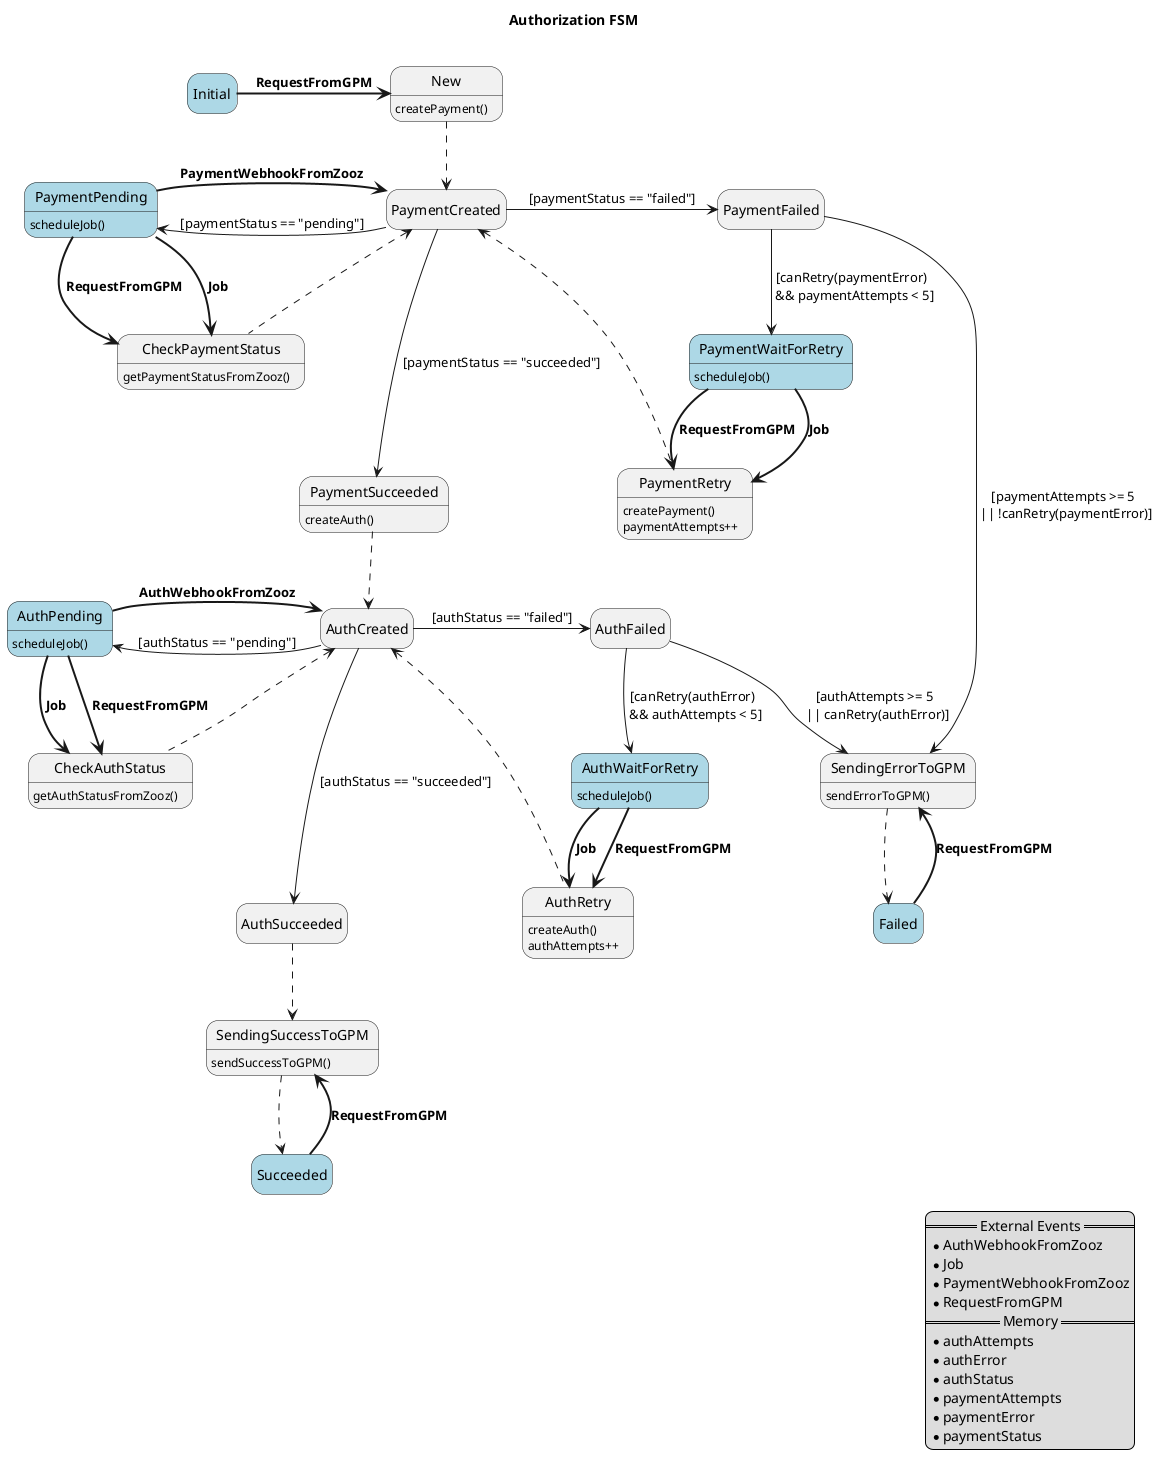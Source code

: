 @startuml
hide empty description

title Authorization FSM\n

legend right
  == External Events ==
  * AuthWebhookFromZooz
  * Job
  * PaymentWebhookFromZooz
  * RequestFromGPM
  == Memory ==
  * authAttempts
  * authError
  * authStatus
  * paymentAttempts
  * paymentError
  * paymentStatus
end legend

skinparam StateBackgroundColor<<Permanent>> LightBlue

state Initial             <<Permanent>>
state New                               : createPayment()
state PaymentCreated
state PaymentSucceeded                  : createAuth()
state PaymentPending      <<Permanent>> : scheduleJob()
state PaymentFailed
state PaymentWaitForRetry <<Permanent>> : scheduleJob()
state CheckPaymentStatus                : getPaymentStatusFromZooz()
state PaymentRetry                      : createPayment() \npaymentAttempts++
state AuthCreated
state AuthSucceeded
state AuthPending         <<Permanent>> : scheduleJob()
state AuthFailed
state AuthWaitForRetry    <<Permanent>> : scheduleJob()
state CheckAuthStatus                   : getAuthStatusFromZooz()
state AuthRetry                         : createAuth() \nauthAttempts++
state SendingSuccessToGPM               : sendSuccessToGPM()
state Succeeded           <<Permanent>>
state SendingErrorToGPM                 : sendErrorToGPM()
state Failed              <<Permanent>>


Initial             -right[bold]->   New                 : **RequestFromGPM**
New                 -[dashed]->      PaymentCreated

PaymentCreated      -left->          PaymentPending      : [paymentStatus == "pending"]
PaymentCreated      -left[hidden]->  PaymentPending      : xxxxxxxxxxxxxxxxxxxxxxxxxxxx
PaymentPending      -[bold]->        CheckPaymentStatus  : **Job**
PaymentPending      -[bold]->        CheckPaymentStatus  : **RequestFromGPM**
PaymentPending      -right[bold]->   PaymentCreated      : **PaymentWebhookFromZooz**
CheckPaymentStatus  -up[dashed]->    PaymentCreated

PaymentCreated      -right->         PaymentFailed       : [paymentStatus == "failed"]
PaymentFailed       -->              PaymentWaitForRetry : [canRetry(paymentError) \n && paymentAttempts < 5]
PaymentWaitForRetry -[bold]->        PaymentRetry        : **Job**
PaymentWaitForRetry -[bold]->        PaymentRetry        : **RequestFromGPM**
PaymentRetry        -up[dashed]->    PaymentCreated

PaymentFailed       -->              SendingErrorToGPM   : [paymentAttempts >= 5 \n || !canRetry(paymentError)]

PaymentCreated      --->             PaymentSucceeded    : [paymentStatus == "succeeded"]
PaymentSucceeded    -[dashed]->      AuthCreated

AuthCreated         -left->          AuthPending         : [authStatus == "pending"]
AuthCreated         -left[hidden]->  AuthPending         : xxxxxxxxxxxxxxxxxxxxxxxxx
AuthPending         -[bold]->        CheckAuthStatus     : **Job**
AuthPending         -[bold]->        CheckAuthStatus     : **RequestFromGPM**
AuthPending         -right[bold]->   AuthCreated         : **AuthWebhookFromZooz**
CheckAuthStatus     -up[dashed]->    AuthCreated

AuthCreated         -right->         AuthFailed          : [authStatus == "failed"]
AuthFailed          -->              AuthWaitForRetry    : [canRetry(authError) \n && authAttempts < 5]
AuthWaitForRetry    -[bold]->        AuthRetry           : **Job**
AuthWaitForRetry    -[bold]->        AuthRetry           : **RequestFromGPM**
AuthRetry           -up[dashed]->    AuthCreated

AuthCreated         --->             AuthSucceeded       : [authStatus == "succeeded"]
AuthSucceeded       -[dashed]->      SendingSuccessToGPM
SendingSuccessToGPM -[dashed]->      Succeeded
SendingSuccessToGPM -[hidden]->      Succeeded
Succeeded           -[bold]->        SendingSuccessToGPM : **RequestFromGPM**

AuthFailed          -->              SendingErrorToGPM   : [authAttempts >= 5 \n || canRetry(authError)]
SendingErrorToGPM   -[dashed]->      Failed
SendingErrorToGPM   -[hidden]->      Failed
Failed              -[bold]->        SendingErrorToGPM   : **RequestFromGPM**


@enduml